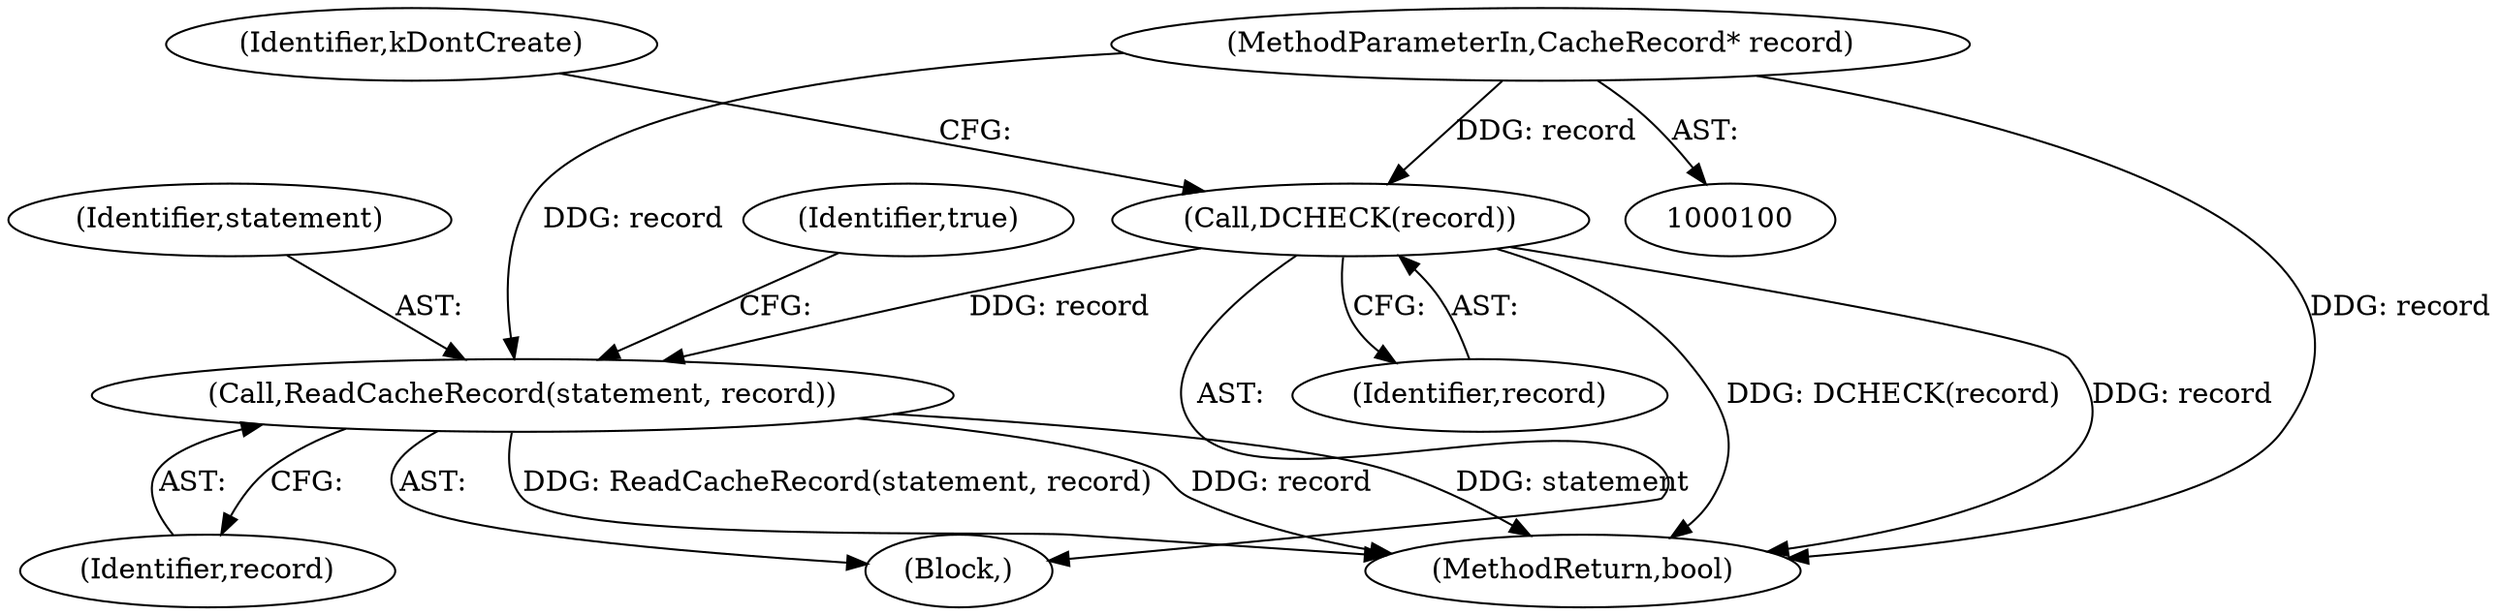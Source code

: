 digraph "0_Chrome_04aaacb936a08d70862d6d9d7e8354721ae46be8_6@pointer" {
"1000104" [label="(Call,DCHECK(record))"];
"1000102" [label="(MethodParameterIn,CacheRecord* record)"];
"1000125" [label="(Call,ReadCacheRecord(statement, record))"];
"1000129" [label="(Identifier,true)"];
"1000104" [label="(Call,DCHECK(record))"];
"1000126" [label="(Identifier,statement)"];
"1000109" [label="(Identifier,kDontCreate)"];
"1000125" [label="(Call,ReadCacheRecord(statement, record))"];
"1000127" [label="(Identifier,record)"];
"1000105" [label="(Identifier,record)"];
"1000103" [label="(Block,)"];
"1000102" [label="(MethodParameterIn,CacheRecord* record)"];
"1000130" [label="(MethodReturn,bool)"];
"1000104" -> "1000103"  [label="AST: "];
"1000104" -> "1000105"  [label="CFG: "];
"1000105" -> "1000104"  [label="AST: "];
"1000109" -> "1000104"  [label="CFG: "];
"1000104" -> "1000130"  [label="DDG: DCHECK(record)"];
"1000104" -> "1000130"  [label="DDG: record"];
"1000102" -> "1000104"  [label="DDG: record"];
"1000104" -> "1000125"  [label="DDG: record"];
"1000102" -> "1000100"  [label="AST: "];
"1000102" -> "1000130"  [label="DDG: record"];
"1000102" -> "1000125"  [label="DDG: record"];
"1000125" -> "1000103"  [label="AST: "];
"1000125" -> "1000127"  [label="CFG: "];
"1000126" -> "1000125"  [label="AST: "];
"1000127" -> "1000125"  [label="AST: "];
"1000129" -> "1000125"  [label="CFG: "];
"1000125" -> "1000130"  [label="DDG: statement"];
"1000125" -> "1000130"  [label="DDG: ReadCacheRecord(statement, record)"];
"1000125" -> "1000130"  [label="DDG: record"];
}
